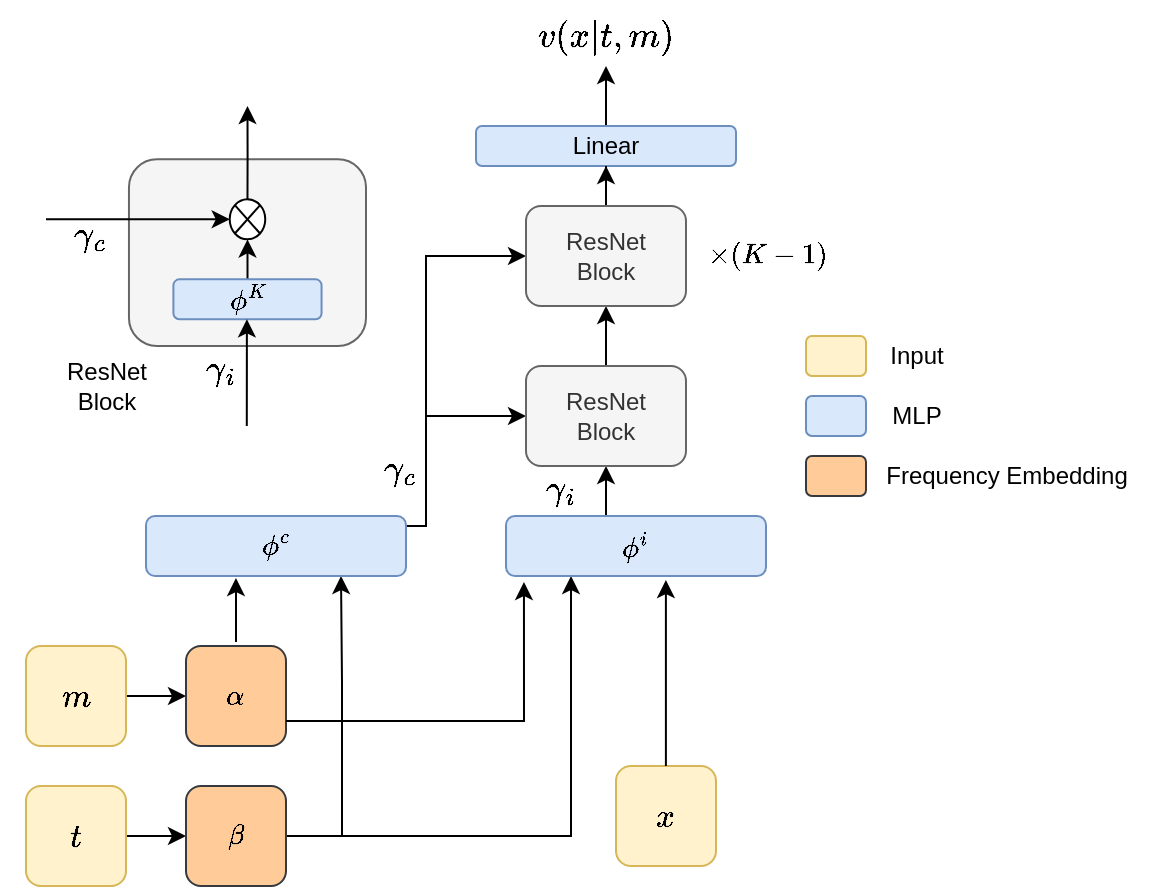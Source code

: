 <mxfile version="24.7.10" pages="2">
  <diagram name="Page-1" id="-dPDnjU8LT3LJoZab6Xh">
    <mxGraphModel dx="954" dy="643" grid="1" gridSize="10" guides="1" tooltips="1" connect="1" arrows="1" fold="1" page="1" pageScale="1" pageWidth="850" pageHeight="1100" math="1" shadow="0">
      <root>
        <mxCell id="0" />
        <mxCell id="1" parent="0" />
        <mxCell id="FX4IsUK5ohqtnQvBbV1v-15" style="edgeStyle=orthogonalEdgeStyle;rounded=0;orthogonalLoop=1;jettySize=auto;html=1;" edge="1" parent="1" source="m3eBHRb58b5vIoWao_uQ-3" target="FX4IsUK5ohqtnQvBbV1v-2">
          <mxGeometry relative="1" as="geometry" />
        </mxCell>
        <mxCell id="m3eBHRb58b5vIoWao_uQ-3" value="&lt;font style=&quot;font-size: 14px;&quot;&gt;$$m$$&lt;/font&gt;" style="rounded=1;whiteSpace=wrap;html=1;fillColor=#fff2cc;strokeColor=#d6b656;" parent="1" vertex="1">
          <mxGeometry x="160" y="360" width="50" height="50" as="geometry" />
        </mxCell>
        <mxCell id="FX4IsUK5ohqtnQvBbV1v-17" style="edgeStyle=orthogonalEdgeStyle;rounded=0;orthogonalLoop=1;jettySize=auto;html=1;" edge="1" parent="1" source="m3eBHRb58b5vIoWao_uQ-4" target="FX4IsUK5ohqtnQvBbV1v-3">
          <mxGeometry relative="1" as="geometry" />
        </mxCell>
        <mxCell id="m3eBHRb58b5vIoWao_uQ-4" value="&lt;font style=&quot;font-size: 14px;&quot;&gt;$$t$$&lt;/font&gt;" style="rounded=1;whiteSpace=wrap;html=1;fillColor=#fff2cc;strokeColor=#d6b656;" parent="1" vertex="1">
          <mxGeometry x="160" y="430" width="50" height="50" as="geometry" />
        </mxCell>
        <mxCell id="FX4IsUK5ohqtnQvBbV1v-2" value="$$\alpha$$" style="rounded=1;whiteSpace=wrap;html=1;fillColor=#ffcc99;strokeColor=#36393d;" vertex="1" parent="1">
          <mxGeometry x="240" y="360" width="50" height="50" as="geometry" />
        </mxCell>
        <mxCell id="FX4IsUK5ohqtnQvBbV1v-42" style="edgeStyle=orthogonalEdgeStyle;rounded=0;orthogonalLoop=1;jettySize=auto;html=1;entryX=0.25;entryY=1;entryDx=0;entryDy=0;" edge="1" parent="1" source="FX4IsUK5ohqtnQvBbV1v-3" target="FX4IsUK5ohqtnQvBbV1v-7">
          <mxGeometry relative="1" as="geometry" />
        </mxCell>
        <mxCell id="FX4IsUK5ohqtnQvBbV1v-84" style="edgeStyle=orthogonalEdgeStyle;rounded=0;orthogonalLoop=1;jettySize=auto;html=1;entryX=0.75;entryY=1;entryDx=0;entryDy=0;" edge="1" parent="1" source="FX4IsUK5ohqtnQvBbV1v-3" target="FX4IsUK5ohqtnQvBbV1v-6">
          <mxGeometry relative="1" as="geometry">
            <Array as="points">
              <mxPoint x="318" y="455" />
              <mxPoint x="318" y="378" />
            </Array>
          </mxGeometry>
        </mxCell>
        <mxCell id="FX4IsUK5ohqtnQvBbV1v-3" value="&lt;div&gt;$$\beta$$&lt;/div&gt;" style="rounded=1;whiteSpace=wrap;html=1;fillColor=#ffcc99;strokeColor=#36393d;" vertex="1" parent="1">
          <mxGeometry x="240" y="430" width="50" height="50" as="geometry" />
        </mxCell>
        <mxCell id="FX4IsUK5ohqtnQvBbV1v-46" style="edgeStyle=orthogonalEdgeStyle;rounded=0;orthogonalLoop=1;jettySize=auto;html=1;entryX=0;entryY=0.5;entryDx=0;entryDy=0;exitX=1;exitY=0.25;exitDx=0;exitDy=0;" edge="1" parent="1" source="FX4IsUK5ohqtnQvBbV1v-6" target="FX4IsUK5ohqtnQvBbV1v-8">
          <mxGeometry relative="1" as="geometry">
            <Array as="points">
              <mxPoint x="350" y="300" />
              <mxPoint x="360" y="300" />
              <mxPoint x="360" y="245" />
            </Array>
          </mxGeometry>
        </mxCell>
        <mxCell id="FX4IsUK5ohqtnQvBbV1v-52" style="edgeStyle=orthogonalEdgeStyle;rounded=0;orthogonalLoop=1;jettySize=auto;html=1;entryX=0;entryY=0.5;entryDx=0;entryDy=0;exitX=1;exitY=0.25;exitDx=0;exitDy=0;" edge="1" parent="1" source="FX4IsUK5ohqtnQvBbV1v-6" target="FX4IsUK5ohqtnQvBbV1v-50">
          <mxGeometry relative="1" as="geometry">
            <Array as="points">
              <mxPoint x="350" y="300" />
              <mxPoint x="360" y="300" />
              <mxPoint x="360" y="165" />
            </Array>
          </mxGeometry>
        </mxCell>
        <mxCell id="FX4IsUK5ohqtnQvBbV1v-6" value="$$\phi^c$$" style="rounded=1;whiteSpace=wrap;html=1;fillColor=#dae8fc;strokeColor=#6c8ebf;rotation=0;" vertex="1" parent="1">
          <mxGeometry x="220" y="295" width="130" height="30" as="geometry" />
        </mxCell>
        <mxCell id="FX4IsUK5ohqtnQvBbV1v-49" style="edgeStyle=orthogonalEdgeStyle;rounded=0;orthogonalLoop=1;jettySize=auto;html=1;entryX=0.5;entryY=1;entryDx=0;entryDy=0;" edge="1" parent="1" source="FX4IsUK5ohqtnQvBbV1v-7" target="FX4IsUK5ohqtnQvBbV1v-8">
          <mxGeometry relative="1" as="geometry">
            <Array as="points">
              <mxPoint x="450" y="290" />
              <mxPoint x="450" y="290" />
            </Array>
          </mxGeometry>
        </mxCell>
        <mxCell id="FX4IsUK5ohqtnQvBbV1v-7" value="$$\phi^i$$" style="rounded=1;whiteSpace=wrap;html=1;fillColor=#dae8fc;strokeColor=#6c8ebf;rotation=0;" vertex="1" parent="1">
          <mxGeometry x="400" y="295" width="130" height="30" as="geometry" />
        </mxCell>
        <mxCell id="FX4IsUK5ohqtnQvBbV1v-51" style="edgeStyle=orthogonalEdgeStyle;rounded=0;orthogonalLoop=1;jettySize=auto;html=1;entryX=0.5;entryY=1;entryDx=0;entryDy=0;" edge="1" parent="1" source="FX4IsUK5ohqtnQvBbV1v-8" target="FX4IsUK5ohqtnQvBbV1v-50">
          <mxGeometry relative="1" as="geometry" />
        </mxCell>
        <mxCell id="FX4IsUK5ohqtnQvBbV1v-8" value="&lt;div&gt;ResNet&lt;/div&gt;&lt;div&gt;Block&lt;br&gt;&lt;/div&gt;" style="rounded=1;whiteSpace=wrap;html=1;fillColor=#f5f5f5;fontColor=#333333;strokeColor=#666666;" vertex="1" parent="1">
          <mxGeometry x="410" y="220" width="80" height="50" as="geometry" />
        </mxCell>
        <mxCell id="FX4IsUK5ohqtnQvBbV1v-64" value="" style="edgeStyle=orthogonalEdgeStyle;rounded=0;orthogonalLoop=1;jettySize=auto;html=1;" edge="1" parent="1" source="FX4IsUK5ohqtnQvBbV1v-13">
          <mxGeometry relative="1" as="geometry">
            <mxPoint x="450" y="70" as="targetPoint" />
          </mxGeometry>
        </mxCell>
        <mxCell id="FX4IsUK5ohqtnQvBbV1v-13" value="Linear" style="whiteSpace=wrap;html=1;fillColor=#dae8fc;strokeColor=#6c8ebf;rounded=1;" vertex="1" parent="1">
          <mxGeometry x="385" y="100" width="130" height="20" as="geometry" />
        </mxCell>
        <mxCell id="FX4IsUK5ohqtnQvBbV1v-37" value="&lt;font style=&quot;font-size: 14px;&quot;&gt;$$x$$&lt;/font&gt;" style="rounded=1;whiteSpace=wrap;html=1;fillColor=#fff2cc;strokeColor=#d6b656;" vertex="1" parent="1">
          <mxGeometry x="455" y="420" width="50" height="50" as="geometry" />
        </mxCell>
        <mxCell id="FX4IsUK5ohqtnQvBbV1v-41" style="edgeStyle=orthogonalEdgeStyle;rounded=0;orthogonalLoop=1;jettySize=auto;html=1;entryX=0.069;entryY=1.1;entryDx=0;entryDy=0;entryPerimeter=0;exitX=1;exitY=0.75;exitDx=0;exitDy=0;" edge="1" parent="1" source="FX4IsUK5ohqtnQvBbV1v-2" target="FX4IsUK5ohqtnQvBbV1v-7">
          <mxGeometry relative="1" as="geometry" />
        </mxCell>
        <mxCell id="FX4IsUK5ohqtnQvBbV1v-43" style="edgeStyle=orthogonalEdgeStyle;rounded=0;orthogonalLoop=1;jettySize=auto;html=1;entryX=0.615;entryY=1.067;entryDx=0;entryDy=0;entryPerimeter=0;" edge="1" parent="1" source="FX4IsUK5ohqtnQvBbV1v-37" target="FX4IsUK5ohqtnQvBbV1v-7">
          <mxGeometry relative="1" as="geometry" />
        </mxCell>
        <mxCell id="FX4IsUK5ohqtnQvBbV1v-47" value="&lt;font style=&quot;font-size: 15px;&quot;&gt;&lt;b&gt;$$ \gamma_i$$&lt;br&gt;&lt;/b&gt;&lt;/font&gt;" style="text;html=1;align=center;verticalAlign=middle;whiteSpace=wrap;rounded=0;" vertex="1" parent="1">
          <mxGeometry x="410" y="280" width="35" height="20" as="geometry" />
        </mxCell>
        <mxCell id="FX4IsUK5ohqtnQvBbV1v-48" value="&lt;font style=&quot;font-size: 15px;&quot;&gt;&lt;b&gt;$$ \gamma_c$$&lt;br&gt;&lt;/b&gt;&lt;/font&gt;" style="text;html=1;align=center;verticalAlign=middle;whiteSpace=wrap;rounded=0;" vertex="1" parent="1">
          <mxGeometry x="330" y="270" width="35" height="20" as="geometry" />
        </mxCell>
        <mxCell id="FX4IsUK5ohqtnQvBbV1v-59" value="" style="edgeStyle=orthogonalEdgeStyle;rounded=0;orthogonalLoop=1;jettySize=auto;html=1;" edge="1" parent="1" source="FX4IsUK5ohqtnQvBbV1v-50" target="FX4IsUK5ohqtnQvBbV1v-13">
          <mxGeometry relative="1" as="geometry" />
        </mxCell>
        <mxCell id="FX4IsUK5ohqtnQvBbV1v-50" value="&lt;div&gt;ResNet&lt;/div&gt;&lt;div&gt;Block&lt;br&gt;&lt;/div&gt;" style="rounded=1;whiteSpace=wrap;html=1;fillColor=#f5f5f5;fontColor=#333333;strokeColor=#666666;" vertex="1" parent="1">
          <mxGeometry x="410" y="140" width="80" height="50" as="geometry" />
        </mxCell>
        <mxCell id="FX4IsUK5ohqtnQvBbV1v-55" value="$$ \times (K-1)$$" style="text;html=1;align=center;verticalAlign=middle;resizable=0;points=[];autosize=1;strokeColor=none;fillColor=none;" vertex="1" parent="1">
          <mxGeometry x="470" y="150" width="120" height="30" as="geometry" />
        </mxCell>
        <mxCell id="FX4IsUK5ohqtnQvBbV1v-57" style="edgeStyle=orthogonalEdgeStyle;rounded=0;orthogonalLoop=1;jettySize=auto;html=1;entryX=0.346;entryY=1.1;entryDx=0;entryDy=0;entryPerimeter=0;" edge="1" parent="1">
          <mxGeometry relative="1" as="geometry">
            <mxPoint x="265" y="358" as="sourcePoint" />
            <mxPoint x="264.98" y="326" as="targetPoint" />
          </mxGeometry>
        </mxCell>
        <mxCell id="FX4IsUK5ohqtnQvBbV1v-65" value="&lt;font style=&quot;font-size: 15px;&quot;&gt;$$ v(x|t,m)$$&lt;/font&gt;" style="text;html=1;align=center;verticalAlign=middle;whiteSpace=wrap;rounded=0;" vertex="1" parent="1">
          <mxGeometry x="420" y="40" width="60" height="30" as="geometry" />
        </mxCell>
        <mxCell id="FX4IsUK5ohqtnQvBbV1v-85" value="" style="group" vertex="1" connectable="0" parent="1">
          <mxGeometry x="170" y="90" width="160" height="173.33" as="geometry" />
        </mxCell>
        <mxCell id="FX4IsUK5ohqtnQvBbV1v-66" value="" style="rounded=1;whiteSpace=wrap;html=1;fillColor=#f5f5f5;fontColor=#333333;strokeColor=#666666;" vertex="1" parent="FX4IsUK5ohqtnQvBbV1v-85">
          <mxGeometry x="41.481" y="26.667" width="118.519" height="93.333" as="geometry" />
        </mxCell>
        <mxCell id="FX4IsUK5ohqtnQvBbV1v-80" style="edgeStyle=orthogonalEdgeStyle;rounded=0;orthogonalLoop=1;jettySize=auto;html=1;entryX=0.5;entryY=1;entryDx=0;entryDy=0;" edge="1" parent="FX4IsUK5ohqtnQvBbV1v-85" source="FX4IsUK5ohqtnQvBbV1v-67" target="FX4IsUK5ohqtnQvBbV1v-75">
          <mxGeometry relative="1" as="geometry" />
        </mxCell>
        <mxCell id="FX4IsUK5ohqtnQvBbV1v-67" value="$$\phi^K $$" style="rounded=1;whiteSpace=wrap;html=1;fillColor=#dae8fc;strokeColor=#6c8ebf;rotation=0;" vertex="1" parent="FX4IsUK5ohqtnQvBbV1v-85">
          <mxGeometry x="63.704" y="86.667" width="74.074" height="20" as="geometry" />
        </mxCell>
        <mxCell id="FX4IsUK5ohqtnQvBbV1v-68" style="edgeStyle=orthogonalEdgeStyle;rounded=0;orthogonalLoop=1;jettySize=auto;html=1;entryX=0.5;entryY=1;entryDx=0;entryDy=0;" edge="1" parent="FX4IsUK5ohqtnQvBbV1v-85">
          <mxGeometry relative="1" as="geometry">
            <mxPoint x="100.444" y="126.667" as="sourcePoint" />
            <mxPoint x="100.444" y="106.667" as="targetPoint" />
            <Array as="points">
              <mxPoint x="100.444" y="160" />
              <mxPoint x="100.444" y="160" />
            </Array>
          </mxGeometry>
        </mxCell>
        <mxCell id="FX4IsUK5ohqtnQvBbV1v-72" value="&lt;font style=&quot;font-size: 15px;&quot;&gt;&lt;b&gt;$$ \gamma_i$$&lt;br&gt;&lt;/b&gt;&lt;/font&gt;" style="text;html=1;align=center;verticalAlign=middle;whiteSpace=wrap;rounded=0;" vertex="1" parent="FX4IsUK5ohqtnQvBbV1v-85">
          <mxGeometry x="77.037" y="133.333" width="20.741" height="13.333" as="geometry" />
        </mxCell>
        <mxCell id="FX4IsUK5ohqtnQvBbV1v-83" style="edgeStyle=orthogonalEdgeStyle;rounded=0;orthogonalLoop=1;jettySize=auto;html=1;" edge="1" parent="FX4IsUK5ohqtnQvBbV1v-85" source="FX4IsUK5ohqtnQvBbV1v-75">
          <mxGeometry relative="1" as="geometry">
            <mxPoint x="100.741" as="targetPoint" />
          </mxGeometry>
        </mxCell>
        <mxCell id="FX4IsUK5ohqtnQvBbV1v-75" value="" style="shape=sumEllipse;perimeter=ellipsePerimeter;whiteSpace=wrap;html=1;backgroundOutline=1;" vertex="1" parent="FX4IsUK5ohqtnQvBbV1v-85">
          <mxGeometry x="91.852" y="46.667" width="17.778" height="20" as="geometry" />
        </mxCell>
        <mxCell id="FX4IsUK5ohqtnQvBbV1v-81" value="" style="edgeStyle=none;orthogonalLoop=1;jettySize=auto;html=1;rounded=0;entryX=0;entryY=0.5;entryDx=0;entryDy=0;" edge="1" parent="FX4IsUK5ohqtnQvBbV1v-85" target="FX4IsUK5ohqtnQvBbV1v-75">
          <mxGeometry width="100" relative="1" as="geometry">
            <mxPoint y="56.667" as="sourcePoint" />
            <mxPoint x="94.815" y="58" as="targetPoint" />
            <Array as="points" />
          </mxGeometry>
        </mxCell>
        <mxCell id="FX4IsUK5ohqtnQvBbV1v-82" value="&lt;font style=&quot;font-size: 15px;&quot;&gt;&lt;b&gt;$$ \gamma_c$$&lt;br&gt;&lt;/b&gt;&lt;/font&gt;" style="text;html=1;align=center;verticalAlign=middle;whiteSpace=wrap;rounded=0;" vertex="1" parent="FX4IsUK5ohqtnQvBbV1v-85">
          <mxGeometry x="11.852" y="66.667" width="20.741" height="13.333" as="geometry" />
        </mxCell>
        <mxCell id="FX4IsUK5ohqtnQvBbV1v-87" value="&lt;div&gt;ResNet&lt;/div&gt;&lt;div&gt;Block&lt;br&gt;&lt;/div&gt;" style="text;html=1;align=center;verticalAlign=middle;resizable=0;points=[];autosize=1;strokeColor=none;fillColor=none;" vertex="1" parent="FX4IsUK5ohqtnQvBbV1v-85">
          <mxGeometry x="-8.882e-16" y="120.0" width="60" height="40" as="geometry" />
        </mxCell>
        <mxCell id="hrOGvlkzyNV0rp5Wzhct-1" value="" style="whiteSpace=wrap;html=1;fillColor=#dae8fc;strokeColor=#6c8ebf;rounded=1;" vertex="1" parent="1">
          <mxGeometry x="550" y="235" width="30" height="20" as="geometry" />
        </mxCell>
        <mxCell id="hrOGvlkzyNV0rp5Wzhct-2" value="MLP" style="text;html=1;align=center;verticalAlign=middle;resizable=0;points=[];autosize=1;strokeColor=none;fillColor=none;" vertex="1" parent="1">
          <mxGeometry x="580" y="230" width="50" height="30" as="geometry" />
        </mxCell>
        <mxCell id="hrOGvlkzyNV0rp5Wzhct-5" value="" style="whiteSpace=wrap;html=1;fillColor=#fff2cc;strokeColor=#d6b656;rounded=1;" vertex="1" parent="1">
          <mxGeometry x="550" y="205" width="30" height="20" as="geometry" />
        </mxCell>
        <mxCell id="hrOGvlkzyNV0rp5Wzhct-6" value="Input" style="text;html=1;align=center;verticalAlign=middle;resizable=0;points=[];autosize=1;strokeColor=none;fillColor=none;" vertex="1" parent="1">
          <mxGeometry x="580" y="200" width="50" height="30" as="geometry" />
        </mxCell>
        <mxCell id="hrOGvlkzyNV0rp5Wzhct-7" value="" style="whiteSpace=wrap;html=1;rounded=1;fillColor=#ffcc99;strokeColor=#36393d;" vertex="1" parent="1">
          <mxGeometry x="550" y="265" width="30" height="20" as="geometry" />
        </mxCell>
        <mxCell id="hrOGvlkzyNV0rp5Wzhct-8" value="Frequency Embedding" style="text;html=1;align=center;verticalAlign=middle;resizable=0;points=[];autosize=1;strokeColor=none;fillColor=none;" vertex="1" parent="1">
          <mxGeometry x="580" y="260" width="140" height="30" as="geometry" />
        </mxCell>
      </root>
    </mxGraphModel>
  </diagram>
  <diagram id="8nI6D6UN6BtsZNfyHCBU" name="Page-2">
    <mxGraphModel dx="954" dy="643" grid="1" gridSize="10" guides="1" tooltips="1" connect="1" arrows="1" fold="1" page="1" pageScale="1" pageWidth="850" pageHeight="1100" math="1" shadow="0">
      <root>
        <mxCell id="0" />
        <mxCell id="1" parent="0" />
        <mxCell id="PXSk8KdvFaCAurcdbmBE-92" style="edgeStyle=orthogonalEdgeStyle;rounded=0;orthogonalLoop=1;jettySize=auto;html=1;entryX=0.5;entryY=1;entryDx=0;entryDy=0;strokeColor=#FF0000;" edge="1" parent="1" source="UHC4aqIHV7rtTrssa6JC-2" target="PXSk8KdvFaCAurcdbmBE-85">
          <mxGeometry relative="1" as="geometry" />
        </mxCell>
        <mxCell id="UHC4aqIHV7rtTrssa6JC-2" value="&lt;font style=&quot;font-size: 14px;&quot; color=&quot;#cc0000&quot;&gt;$$m_1$$&lt;/font&gt;" style="rounded=1;whiteSpace=wrap;html=1;fillColor=#fff2cc;strokeColor=#d6b656;direction=south;" vertex="1" parent="1">
          <mxGeometry x="118.13" y="550" width="50" height="50" as="geometry" />
        </mxCell>
        <mxCell id="UHC4aqIHV7rtTrssa6JC-3" style="edgeStyle=orthogonalEdgeStyle;rounded=0;orthogonalLoop=1;jettySize=auto;html=1;dashed=1;strokeWidth=2;" edge="1" parent="1" source="UHC4aqIHV7rtTrssa6JC-4" target="UHC4aqIHV7rtTrssa6JC-8">
          <mxGeometry relative="1" as="geometry" />
        </mxCell>
        <mxCell id="UHC4aqIHV7rtTrssa6JC-4" value="&lt;font style=&quot;font-size: 14px;&quot;&gt;$$t$$&lt;/font&gt;" style="rounded=1;whiteSpace=wrap;html=1;fillColor=#fff2cc;strokeColor=#d6b656;" vertex="1" parent="1">
          <mxGeometry x="90" y="627" width="50" height="50" as="geometry" />
        </mxCell>
        <mxCell id="PXSk8KdvFaCAurcdbmBE-112" style="edgeStyle=orthogonalEdgeStyle;rounded=0;orthogonalLoop=1;jettySize=auto;html=1;entryX=0.5;entryY=1;entryDx=0;entryDy=0;strokeColor=#00CC00;" edge="1" parent="1">
          <mxGeometry relative="1" as="geometry">
            <mxPoint x="256.5" y="490" as="sourcePoint" />
            <mxPoint x="256.5" y="445" as="targetPoint" />
            <Array as="points">
              <mxPoint x="257" y="468" />
            </Array>
          </mxGeometry>
        </mxCell>
        <mxCell id="UHC4aqIHV7rtTrssa6JC-5" value="$$\alpha$$" style="rounded=1;whiteSpace=wrap;html=1;fillColor=#ffcc99;strokeColor=#36393d;" vertex="1" parent="1">
          <mxGeometry x="217.5" y="490" width="80" height="30" as="geometry" />
        </mxCell>
        <mxCell id="PXSk8KdvFaCAurcdbmBE-104" style="edgeStyle=orthogonalEdgeStyle;rounded=0;orthogonalLoop=1;jettySize=auto;html=1;entryX=0.25;entryY=1;entryDx=0;entryDy=0;dashed=1;strokeWidth=2;" edge="1" parent="1" source="UHC4aqIHV7rtTrssa6JC-8" target="PXSk8KdvFaCAurcdbmBE-31">
          <mxGeometry relative="1" as="geometry">
            <Array as="points">
              <mxPoint x="196" y="470" />
              <mxPoint x="233" y="470" />
            </Array>
          </mxGeometry>
        </mxCell>
        <mxCell id="PXSk8KdvFaCAurcdbmBE-105" style="edgeStyle=orthogonalEdgeStyle;rounded=0;orthogonalLoop=1;jettySize=auto;html=1;entryX=0.75;entryY=1;entryDx=0;entryDy=0;dashed=1;strokeWidth=2;" edge="1" parent="1" source="UHC4aqIHV7rtTrssa6JC-8" target="PXSk8KdvFaCAurcdbmBE-30">
          <mxGeometry relative="1" as="geometry">
            <Array as="points">
              <mxPoint x="196" y="470" />
              <mxPoint x="159" y="470" />
            </Array>
          </mxGeometry>
        </mxCell>
        <mxCell id="UHC4aqIHV7rtTrssa6JC-8" value="&lt;div style=&quot;font-size: 14px;&quot;&gt;$$\beta$$&lt;/div&gt;" style="rounded=1;whiteSpace=wrap;html=1;fillColor=#ffcc99;strokeColor=#36393d;" vertex="1" parent="1">
          <mxGeometry x="172.5" y="627" width="47.5" height="50" as="geometry" />
        </mxCell>
        <mxCell id="PXSk8KdvFaCAurcdbmBE-74" style="edgeStyle=orthogonalEdgeStyle;rounded=0;orthogonalLoop=1;jettySize=auto;html=1;entryX=0.25;entryY=1;entryDx=0;entryDy=0;strokeColor=#FF0000;" edge="1" parent="1">
          <mxGeometry relative="1" as="geometry">
            <mxPoint x="400" y="260" as="sourcePoint" />
            <mxPoint x="400" y="205" as="targetPoint" />
            <Array as="points">
              <mxPoint x="400" y="250" />
              <mxPoint x="400" y="250" />
            </Array>
          </mxGeometry>
        </mxCell>
        <mxCell id="UHC4aqIHV7rtTrssa6JC-18" value="&lt;font style=&quot;font-size: 14px;&quot;&gt;$$x$$&lt;/font&gt;" style="rounded=1;whiteSpace=wrap;html=1;fillColor=#fff2cc;strokeColor=#d6b656;" vertex="1" parent="1">
          <mxGeometry x="435" y="417" width="50" height="50" as="geometry" />
        </mxCell>
        <mxCell id="UHC4aqIHV7rtTrssa6JC-22" value="&lt;font style=&quot;font-size: 17px;&quot;&gt;&lt;b style=&quot;font-size: 17px;&quot;&gt;$$ \gamma^c$$&lt;br style=&quot;font-size: 17px;&quot;&gt;&lt;/b&gt;&lt;/font&gt;" style="text;html=1;align=center;verticalAlign=middle;whiteSpace=wrap;rounded=0;fontSize=17;" vertex="1" parent="1">
          <mxGeometry x="160" y="150" width="35" height="20" as="geometry" />
        </mxCell>
        <mxCell id="PXSk8KdvFaCAurcdbmBE-93" style="edgeStyle=orthogonalEdgeStyle;rounded=0;orthogonalLoop=1;jettySize=auto;html=1;entryX=0.5;entryY=1;entryDx=0;entryDy=0;strokeColor=#00CC00;" edge="1" parent="1" source="UHC4aqIHV7rtTrssa6JC-42" target="UHC4aqIHV7rtTrssa6JC-5">
          <mxGeometry relative="1" as="geometry" />
        </mxCell>
        <mxCell id="UHC4aqIHV7rtTrssa6JC-42" value="&lt;font color=&quot;#009900&quot; style=&quot;font-size: 14px;&quot;&gt;$$m_2$$&lt;/font&gt;" style="rounded=1;whiteSpace=wrap;html=1;fillColor=#fff2cc;strokeColor=#d6b656;" vertex="1" parent="1">
          <mxGeometry x="232.5" y="550" width="50" height="50" as="geometry" />
        </mxCell>
        <mxCell id="UHC4aqIHV7rtTrssa6JC-60" value="&lt;font color=&quot;#ff0000&quot; style=&quot;font-size: 15px;&quot;&gt;&lt;b&gt;$$ \gamma^c_1$$&lt;br&gt;&lt;/b&gt;&lt;/font&gt;" style="text;html=1;align=center;verticalAlign=middle;whiteSpace=wrap;rounded=0;" vertex="1" parent="1">
          <mxGeometry x="105" y="239" width="35" height="20" as="geometry" />
        </mxCell>
        <mxCell id="PXSk8KdvFaCAurcdbmBE-96" style="edgeStyle=orthogonalEdgeStyle;rounded=0;orthogonalLoop=1;jettySize=auto;html=1;" edge="1" parent="1" source="UHC4aqIHV7rtTrssa6JC-65">
          <mxGeometry relative="1" as="geometry">
            <mxPoint x="200" y="110" as="targetPoint" />
          </mxGeometry>
        </mxCell>
        <mxCell id="UHC4aqIHV7rtTrssa6JC-65" value="Linear Interpolation in \(m\)" style="whiteSpace=wrap;html=1;fillColor=#e1d5e7;strokeColor=#9673a6;strokeWidth=4;rounded=1;" vertex="1" parent="1">
          <mxGeometry x="107.5" y="180" width="185" height="30" as="geometry" />
        </mxCell>
        <mxCell id="UHC4aqIHV7rtTrssa6JC-69" value="&lt;font color=&quot;#009900&quot; style=&quot;font-size: 15px;&quot;&gt;&lt;b&gt;$$ \gamma^c_2$$&lt;br&gt;&lt;/b&gt;&lt;/font&gt;" style="text;html=1;align=center;verticalAlign=middle;whiteSpace=wrap;rounded=0;" vertex="1" parent="1">
          <mxGeometry x="212.5" y="239" width="37.5" height="20" as="geometry" />
        </mxCell>
        <mxCell id="PXSk8KdvFaCAurcdbmBE-102" style="edgeStyle=orthogonalEdgeStyle;rounded=0;orthogonalLoop=1;jettySize=auto;html=1;" edge="1" parent="1" source="UHC4aqIHV7rtTrssa6JC-73">
          <mxGeometry relative="1" as="geometry">
            <mxPoint x="460" y="110" as="targetPoint" />
          </mxGeometry>
        </mxCell>
        <mxCell id="UHC4aqIHV7rtTrssa6JC-73" value="Linear Interpolation in \(m\)" style="whiteSpace=wrap;html=1;fillColor=#e1d5e7;strokeColor=#9673a6;strokeWidth=4;rounded=1;" vertex="1" parent="1">
          <mxGeometry x="370" y="175" width="180" height="30" as="geometry" />
        </mxCell>
        <mxCell id="UHC4aqIHV7rtTrssa6JC-82" value="&lt;font color=&quot;#ff0000&quot; style=&quot;font-size: 15px;&quot;&gt;&lt;b&gt;$$ \gamma^i_1$$&lt;br&gt;&lt;/b&gt;&lt;/font&gt;" style="text;html=1;align=center;verticalAlign=middle;whiteSpace=wrap;rounded=0;" vertex="1" parent="1">
          <mxGeometry x="370" y="239" width="35" height="20" as="geometry" />
        </mxCell>
        <mxCell id="PXSk8KdvFaCAurcdbmBE-41" style="edgeStyle=orthogonalEdgeStyle;rounded=0;orthogonalLoop=1;jettySize=auto;html=1;entryX=0.25;entryY=1;entryDx=0;entryDy=0;strokeColor=#FF0000;" edge="1" parent="1">
          <mxGeometry relative="1" as="geometry">
            <mxPoint x="143" y="410" as="sourcePoint" />
            <mxPoint x="143" y="290" as="targetPoint" />
            <Array as="points">
              <mxPoint x="143" y="370" />
              <mxPoint x="143" y="370" />
            </Array>
          </mxGeometry>
        </mxCell>
        <mxCell id="PXSk8KdvFaCAurcdbmBE-64" style="edgeStyle=orthogonalEdgeStyle;rounded=0;orthogonalLoop=1;jettySize=auto;html=1;entryX=0.25;entryY=1;entryDx=0;entryDy=0;exitX=0.381;exitY=0.167;exitDx=0;exitDy=0;exitPerimeter=0;strokeColor=#FF0000;" edge="1" parent="1" source="PXSk8KdvFaCAurcdbmBE-30" target="PXSk8KdvFaCAurcdbmBE-43">
          <mxGeometry relative="1" as="geometry">
            <Array as="points">
              <mxPoint x="143" y="422" />
              <mxPoint x="143" y="400" />
              <mxPoint x="380" y="400" />
            </Array>
          </mxGeometry>
        </mxCell>
        <mxCell id="PXSk8KdvFaCAurcdbmBE-30" value="Concat" style="whiteSpace=wrap;html=1;fillColor=#ffcccc;strokeColor=#36393d;" vertex="1" parent="1">
          <mxGeometry x="98.75" y="417" width="80" height="30" as="geometry" />
        </mxCell>
        <mxCell id="PXSk8KdvFaCAurcdbmBE-49" style="edgeStyle=orthogonalEdgeStyle;rounded=0;orthogonalLoop=1;jettySize=auto;html=1;entryX=0.25;entryY=1;entryDx=0;entryDy=0;exitX=0.5;exitY=0;exitDx=0;exitDy=0;strokeColor=#00CC00;" edge="1" parent="1" source="PXSk8KdvFaCAurcdbmBE-31" target="PXSk8KdvFaCAurcdbmBE-44">
          <mxGeometry relative="1" as="geometry">
            <mxPoint x="250" y="371" as="sourcePoint" />
            <Array as="points">
              <mxPoint x="260" y="415" />
              <mxPoint x="260" y="390" />
              <mxPoint x="490" y="390" />
            </Array>
          </mxGeometry>
        </mxCell>
        <mxCell id="PXSk8KdvFaCAurcdbmBE-86" style="edgeStyle=orthogonalEdgeStyle;rounded=0;orthogonalLoop=1;jettySize=auto;html=1;entryX=0.5;entryY=1;entryDx=0;entryDy=0;strokeColor=#00CC00;" edge="1" parent="1">
          <mxGeometry relative="1" as="geometry">
            <mxPoint x="260" y="390" as="sourcePoint" />
            <mxPoint x="259.75" y="289" as="targetPoint" />
            <Array as="points">
              <mxPoint x="260" y="360" />
              <mxPoint x="260" y="360" />
            </Array>
          </mxGeometry>
        </mxCell>
        <mxCell id="PXSk8KdvFaCAurcdbmBE-31" value="Concat" style="whiteSpace=wrap;html=1;fillColor=#ffcccc;strokeColor=#36393d;" vertex="1" parent="1">
          <mxGeometry x="212.5" y="415" width="80" height="30" as="geometry" />
        </mxCell>
        <mxCell id="PXSk8KdvFaCAurcdbmBE-43" value="Concat" style="whiteSpace=wrap;html=1;fillColor=#ffcccc;strokeColor=#36393d;" vertex="1" parent="1">
          <mxGeometry x="360" y="339" width="80" height="30" as="geometry" />
        </mxCell>
        <mxCell id="PXSk8KdvFaCAurcdbmBE-71" style="edgeStyle=orthogonalEdgeStyle;rounded=0;orthogonalLoop=1;jettySize=auto;html=1;entryX=0.75;entryY=1;entryDx=0;entryDy=0;strokeColor=#00CC00;exitX=0.5;exitY=0;exitDx=0;exitDy=0;" edge="1" parent="1" source="PXSk8KdvFaCAurcdbmBE-44">
          <mxGeometry relative="1" as="geometry">
            <mxPoint x="510" y="330" as="sourcePoint" />
            <mxPoint x="509.5" y="290" as="targetPoint" />
            <Array as="points">
              <mxPoint x="510" y="305" />
            </Array>
          </mxGeometry>
        </mxCell>
        <mxCell id="PXSk8KdvFaCAurcdbmBE-44" value="Concat" style="whiteSpace=wrap;html=1;fillColor=#ffcccc;strokeColor=#36393d;" vertex="1" parent="1">
          <mxGeometry x="470" y="338" width="80" height="30" as="geometry" />
        </mxCell>
        <mxCell id="PXSk8KdvFaCAurcdbmBE-48" style="edgeStyle=orthogonalEdgeStyle;rounded=0;orthogonalLoop=1;jettySize=auto;html=1;entryX=0.625;entryY=1;entryDx=0;entryDy=0;entryPerimeter=0;" edge="1" parent="1" source="UHC4aqIHV7rtTrssa6JC-18" target="PXSk8KdvFaCAurcdbmBE-43">
          <mxGeometry relative="1" as="geometry">
            <Array as="points">
              <mxPoint x="460" y="400" />
              <mxPoint x="410" y="400" />
            </Array>
          </mxGeometry>
        </mxCell>
        <mxCell id="PXSk8KdvFaCAurcdbmBE-56" value="" style="whiteSpace=wrap;html=1;fillColor=#dae8fc;strokeColor=#6c8ebf;rounded=1;" vertex="1" parent="1">
          <mxGeometry x="360" y="537" width="30" height="20" as="geometry" />
        </mxCell>
        <mxCell id="PXSk8KdvFaCAurcdbmBE-57" value="MLP" style="text;html=1;align=center;verticalAlign=middle;resizable=0;points=[];autosize=1;strokeColor=none;fillColor=none;" vertex="1" parent="1">
          <mxGeometry x="390" y="532" width="50" height="30" as="geometry" />
        </mxCell>
        <mxCell id="PXSk8KdvFaCAurcdbmBE-58" value="" style="whiteSpace=wrap;html=1;fillColor=#e1d5e7;strokeColor=#9673a6;strokeWidth=2;rounded=1;" vertex="1" parent="1">
          <mxGeometry x="360" y="567" width="30" height="20" as="geometry" />
        </mxCell>
        <mxCell id="PXSk8KdvFaCAurcdbmBE-59" value="Interpolation" style="text;html=1;align=center;verticalAlign=middle;resizable=0;points=[];autosize=1;strokeColor=none;fillColor=none;" vertex="1" parent="1">
          <mxGeometry x="390" y="562" width="90" height="30" as="geometry" />
        </mxCell>
        <mxCell id="PXSk8KdvFaCAurcdbmBE-60" value="" style="whiteSpace=wrap;html=1;fillColor=#fff2cc;strokeColor=#d6b656;rounded=1;" vertex="1" parent="1">
          <mxGeometry x="360" y="507" width="30" height="20" as="geometry" />
        </mxCell>
        <mxCell id="PXSk8KdvFaCAurcdbmBE-61" value="Input" style="text;html=1;align=center;verticalAlign=middle;resizable=0;points=[];autosize=1;strokeColor=none;fillColor=none;" vertex="1" parent="1">
          <mxGeometry x="390" y="502" width="50" height="30" as="geometry" />
        </mxCell>
        <mxCell id="PXSk8KdvFaCAurcdbmBE-62" value="" style="whiteSpace=wrap;html=1;rounded=1;fillColor=#ffcc99;strokeColor=#36393d;" vertex="1" parent="1">
          <mxGeometry x="360" y="602" width="30" height="20" as="geometry" />
        </mxCell>
        <mxCell id="PXSk8KdvFaCAurcdbmBE-63" value="Frequency Embedding" style="text;html=1;align=center;verticalAlign=middle;resizable=0;points=[];autosize=1;strokeColor=none;fillColor=none;" vertex="1" parent="1">
          <mxGeometry x="390" y="597" width="140" height="30" as="geometry" />
        </mxCell>
        <mxCell id="PXSk8KdvFaCAurcdbmBE-70" style="edgeStyle=orthogonalEdgeStyle;rounded=0;orthogonalLoop=1;jettySize=auto;html=1;entryX=0.2;entryY=1.033;entryDx=0;entryDy=0;entryPerimeter=0;strokeColor=#FF0000;exitX=0.5;exitY=0;exitDx=0;exitDy=0;" edge="1" parent="1" source="PXSk8KdvFaCAurcdbmBE-43">
          <mxGeometry relative="1" as="geometry">
            <mxPoint x="401" y="325" as="sourcePoint" />
            <mxPoint x="401" y="290.99" as="targetPoint" />
            <Array as="points">
              <mxPoint x="401" y="339" />
            </Array>
          </mxGeometry>
        </mxCell>
        <mxCell id="PXSk8KdvFaCAurcdbmBE-76" style="edgeStyle=orthogonalEdgeStyle;rounded=0;orthogonalLoop=1;jettySize=auto;html=1;entryX=0.149;entryY=1.067;entryDx=0;entryDy=0;entryPerimeter=0;strokeColor=#FF0000;" edge="1" parent="1">
          <mxGeometry relative="1" as="geometry">
            <mxPoint x="143" y="259" as="sourcePoint" />
            <mxPoint x="143.065" y="212.01" as="targetPoint" />
            <Array as="points">
              <mxPoint x="143" y="250" />
              <mxPoint x="143" y="250" />
            </Array>
          </mxGeometry>
        </mxCell>
        <mxCell id="PXSk8KdvFaCAurcdbmBE-79" value="&lt;div align=&quot;center&quot;&gt;&lt;font style=&quot;font-size: 14px;&quot;&gt;$$\phi^c$$&lt;/font&gt;&lt;/div&gt;" style="rounded=1;whiteSpace=wrap;html=1;fillColor=#dae8fc;strokeColor=#6c8ebf;rotation=0;align=center;" vertex="1" parent="1">
          <mxGeometry x="205" y="259" width="97.5" height="30" as="geometry" />
        </mxCell>
        <mxCell id="PXSk8KdvFaCAurcdbmBE-82" value="&lt;div align=&quot;center&quot;&gt;&lt;font style=&quot;font-size: 14px;&quot;&gt;$$\phi^c$$&lt;/font&gt;&lt;/div&gt;" style="rounded=1;whiteSpace=wrap;html=1;fillColor=#dae8fc;strokeColor=#6c8ebf;rotation=0;align=center;" vertex="1" parent="1">
          <mxGeometry x="91.5" y="259" width="97.5" height="30" as="geometry" />
        </mxCell>
        <mxCell id="PXSk8KdvFaCAurcdbmBE-85" value="$$\alpha$$" style="rounded=1;whiteSpace=wrap;html=1;fillColor=#ffcc99;strokeColor=#36393d;" vertex="1" parent="1">
          <mxGeometry x="102.5" y="490" width="81.25" height="30" as="geometry" />
        </mxCell>
        <mxCell id="PXSk8KdvFaCAurcdbmBE-91" style="edgeStyle=orthogonalEdgeStyle;rounded=0;orthogonalLoop=1;jettySize=auto;html=1;entryX=0.808;entryY=1.067;entryDx=0;entryDy=0;entryPerimeter=0;strokeColor=#00CC00;" edge="1" parent="1" source="PXSk8KdvFaCAurcdbmBE-79" target="UHC4aqIHV7rtTrssa6JC-65">
          <mxGeometry relative="1" as="geometry">
            <Array as="points">
              <mxPoint x="257" y="250" />
              <mxPoint x="257" y="250" />
            </Array>
          </mxGeometry>
        </mxCell>
        <mxCell id="PXSk8KdvFaCAurcdbmBE-100" value="&lt;font color=&quot;#009900&quot; style=&quot;font-size: 15px;&quot;&gt;&lt;b&gt;$$ \gamma^i_2$$&lt;/b&gt;&lt;/font&gt;&lt;font color=&quot;#009900&quot; style=&quot;font-size: 15px;&quot;&gt;&lt;b&gt;&lt;br&gt;&lt;/b&gt;&lt;/font&gt;" style="text;html=1;align=center;verticalAlign=middle;whiteSpace=wrap;rounded=0;" vertex="1" parent="1">
          <mxGeometry x="510" y="239" width="35" height="20" as="geometry" />
        </mxCell>
        <mxCell id="PXSk8KdvFaCAurcdbmBE-101" value="&lt;font style=&quot;font-size: 17px;&quot;&gt;&lt;b style=&quot;font-size: 17px;&quot;&gt;$$ \gamma^i$$&lt;br style=&quot;font-size: 17px;&quot;&gt;&lt;/b&gt;&lt;/font&gt;" style="text;html=1;align=center;verticalAlign=middle;whiteSpace=wrap;rounded=0;fontSize=17;" vertex="1" parent="1">
          <mxGeometry x="417.5" y="150" width="35" height="20" as="geometry" />
        </mxCell>
        <mxCell id="PXSk8KdvFaCAurcdbmBE-106" value="&lt;div align=&quot;center&quot;&gt;&lt;font style=&quot;font-size: 14px;&quot;&gt;$$\phi^i$$&lt;/font&gt;&lt;/div&gt;" style="rounded=1;whiteSpace=wrap;html=1;fillColor=#dae8fc;strokeColor=#6c8ebf;rotation=0;align=center;" vertex="1" parent="1">
          <mxGeometry x="351.25" y="259" width="97.5" height="30" as="geometry" />
        </mxCell>
        <mxCell id="PXSk8KdvFaCAurcdbmBE-109" style="edgeStyle=orthogonalEdgeStyle;rounded=0;orthogonalLoop=1;jettySize=auto;html=1;entryX=0.75;entryY=1;entryDx=0;entryDy=0;strokeColor=#00CC00;" edge="1" parent="1">
          <mxGeometry relative="1" as="geometry">
            <mxPoint x="509" y="262" as="sourcePoint" />
            <mxPoint x="509" y="205" as="targetPoint" />
            <Array as="points">
              <mxPoint x="509" y="250" />
              <mxPoint x="509" y="250" />
            </Array>
          </mxGeometry>
        </mxCell>
        <mxCell id="PXSk8KdvFaCAurcdbmBE-107" value="&lt;div align=&quot;center&quot;&gt;&lt;font style=&quot;font-size: 14px;&quot;&gt;$$\phi^i$$&lt;/font&gt;&lt;/div&gt;" style="rounded=1;whiteSpace=wrap;html=1;fillColor=#dae8fc;strokeColor=#6c8ebf;rotation=0;align=center;" vertex="1" parent="1">
          <mxGeometry x="461.25" y="262" width="97.5" height="30" as="geometry" />
        </mxCell>
        <mxCell id="PXSk8KdvFaCAurcdbmBE-111" style="edgeStyle=orthogonalEdgeStyle;rounded=0;orthogonalLoop=1;jettySize=auto;html=1;entryX=0.613;entryY=0.967;entryDx=0;entryDy=0;entryPerimeter=0;" edge="1" parent="1" source="UHC4aqIHV7rtTrssa6JC-18" target="PXSk8KdvFaCAurcdbmBE-44">
          <mxGeometry relative="1" as="geometry">
            <Array as="points">
              <mxPoint x="460" y="400" />
              <mxPoint x="519" y="400" />
            </Array>
          </mxGeometry>
        </mxCell>
        <mxCell id="PXSk8KdvFaCAurcdbmBE-114" style="edgeStyle=orthogonalEdgeStyle;rounded=0;orthogonalLoop=1;jettySize=auto;html=1;entryX=0.403;entryY=1.033;entryDx=0;entryDy=0;entryPerimeter=0;strokeColor=#FF0000;" edge="1" parent="1">
          <mxGeometry relative="1" as="geometry">
            <mxPoint x="142" y="490" as="sourcePoint" />
            <mxPoint x="141.99" y="447.99" as="targetPoint" />
            <Array as="points">
              <mxPoint x="142" y="480" />
              <mxPoint x="142" y="480" />
            </Array>
          </mxGeometry>
        </mxCell>
      </root>
    </mxGraphModel>
  </diagram>
</mxfile>
